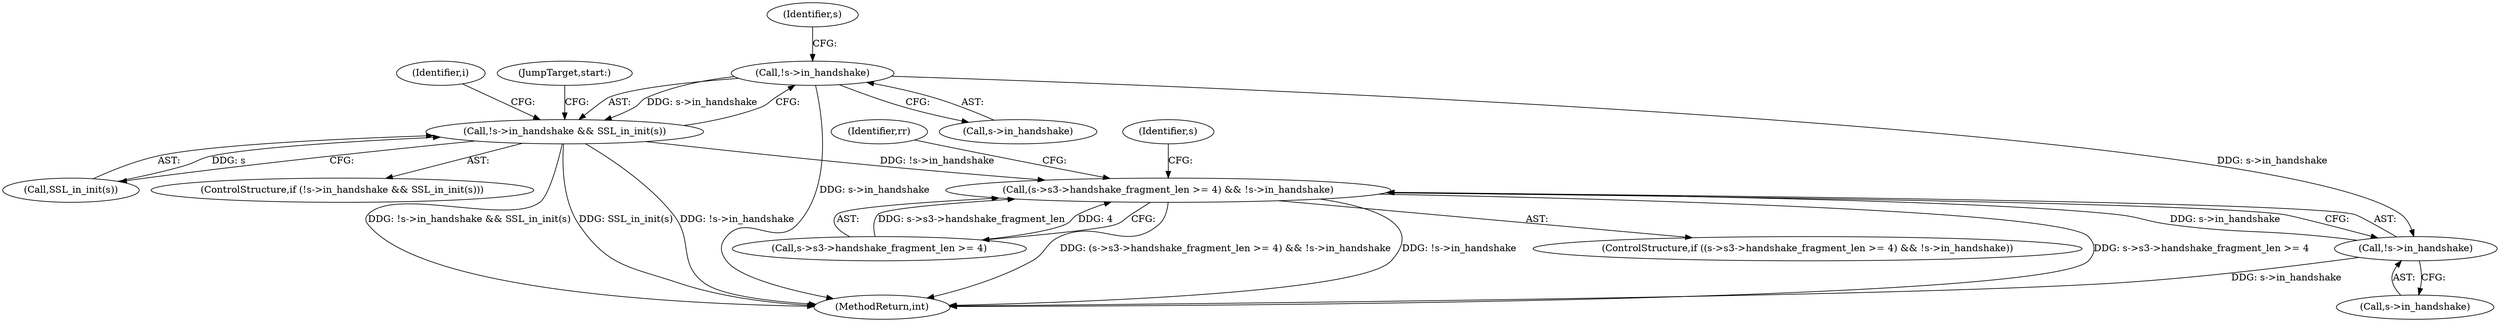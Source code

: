 digraph "0_openssl_e9bbefbf0f24c57645e7ad6a5a71ae649d18ac8e_0@pointer" {
"1000282" [label="(Call,!s->in_handshake)"];
"1000281" [label="(Call,!s->in_handshake && SSL_in_init(s))"];
"1001308" [label="(Call,(s->s3->handshake_fragment_len >= 4) && !s->in_handshake)"];
"1001316" [label="(Call,!s->in_handshake)"];
"1001421" [label="(Identifier,rr)"];
"1000283" [label="(Call,s->in_handshake)"];
"1001307" [label="(ControlStructure,if ((s->s3->handshake_fragment_len >= 4) && !s->in_handshake))"];
"1000280" [label="(ControlStructure,if (!s->in_handshake && SSL_in_init(s)))"];
"1001326" [label="(Identifier,s)"];
"1000287" [label="(Identifier,s)"];
"1001316" [label="(Call,!s->in_handshake)"];
"1000286" [label="(Call,SSL_in_init(s))"];
"1001317" [label="(Call,s->in_handshake)"];
"1001522" [label="(MethodReturn,int)"];
"1000281" [label="(Call,!s->in_handshake && SSL_in_init(s))"];
"1000290" [label="(Identifier,i)"];
"1000310" [label="(JumpTarget,start:)"];
"1000282" [label="(Call,!s->in_handshake)"];
"1001309" [label="(Call,s->s3->handshake_fragment_len >= 4)"];
"1001308" [label="(Call,(s->s3->handshake_fragment_len >= 4) && !s->in_handshake)"];
"1000282" -> "1000281"  [label="AST: "];
"1000282" -> "1000283"  [label="CFG: "];
"1000283" -> "1000282"  [label="AST: "];
"1000287" -> "1000282"  [label="CFG: "];
"1000281" -> "1000282"  [label="CFG: "];
"1000282" -> "1001522"  [label="DDG: s->in_handshake"];
"1000282" -> "1000281"  [label="DDG: s->in_handshake"];
"1000282" -> "1001316"  [label="DDG: s->in_handshake"];
"1000281" -> "1000280"  [label="AST: "];
"1000281" -> "1000286"  [label="CFG: "];
"1000286" -> "1000281"  [label="AST: "];
"1000290" -> "1000281"  [label="CFG: "];
"1000310" -> "1000281"  [label="CFG: "];
"1000281" -> "1001522"  [label="DDG: SSL_in_init(s)"];
"1000281" -> "1001522"  [label="DDG: !s->in_handshake"];
"1000281" -> "1001522"  [label="DDG: !s->in_handshake && SSL_in_init(s)"];
"1000286" -> "1000281"  [label="DDG: s"];
"1000281" -> "1001308"  [label="DDG: !s->in_handshake"];
"1001308" -> "1001307"  [label="AST: "];
"1001308" -> "1001309"  [label="CFG: "];
"1001308" -> "1001316"  [label="CFG: "];
"1001309" -> "1001308"  [label="AST: "];
"1001316" -> "1001308"  [label="AST: "];
"1001326" -> "1001308"  [label="CFG: "];
"1001421" -> "1001308"  [label="CFG: "];
"1001308" -> "1001522"  [label="DDG: (s->s3->handshake_fragment_len >= 4) && !s->in_handshake"];
"1001308" -> "1001522"  [label="DDG: !s->in_handshake"];
"1001308" -> "1001522"  [label="DDG: s->s3->handshake_fragment_len >= 4"];
"1001309" -> "1001308"  [label="DDG: s->s3->handshake_fragment_len"];
"1001309" -> "1001308"  [label="DDG: 4"];
"1001316" -> "1001308"  [label="DDG: s->in_handshake"];
"1001316" -> "1001317"  [label="CFG: "];
"1001317" -> "1001316"  [label="AST: "];
"1001316" -> "1001522"  [label="DDG: s->in_handshake"];
}
